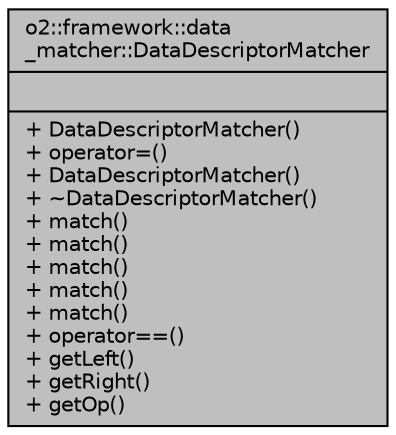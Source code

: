 digraph "o2::framework::data_matcher::DataDescriptorMatcher"
{
 // INTERACTIVE_SVG=YES
  bgcolor="transparent";
  edge [fontname="Helvetica",fontsize="10",labelfontname="Helvetica",labelfontsize="10"];
  node [fontname="Helvetica",fontsize="10",shape=record];
  Node1 [label="{o2::framework::data\l_matcher::DataDescriptorMatcher\n||+ DataDescriptorMatcher()\l+ operator=()\l+ DataDescriptorMatcher()\l+ ~DataDescriptorMatcher()\l+ match()\l+ match()\l+ match()\l+ match()\l+ match()\l+ operator==()\l+ getLeft()\l+ getRight()\l+ getOp()\l}",height=0.2,width=0.4,color="black", fillcolor="grey75", style="filled", fontcolor="black"];
}
